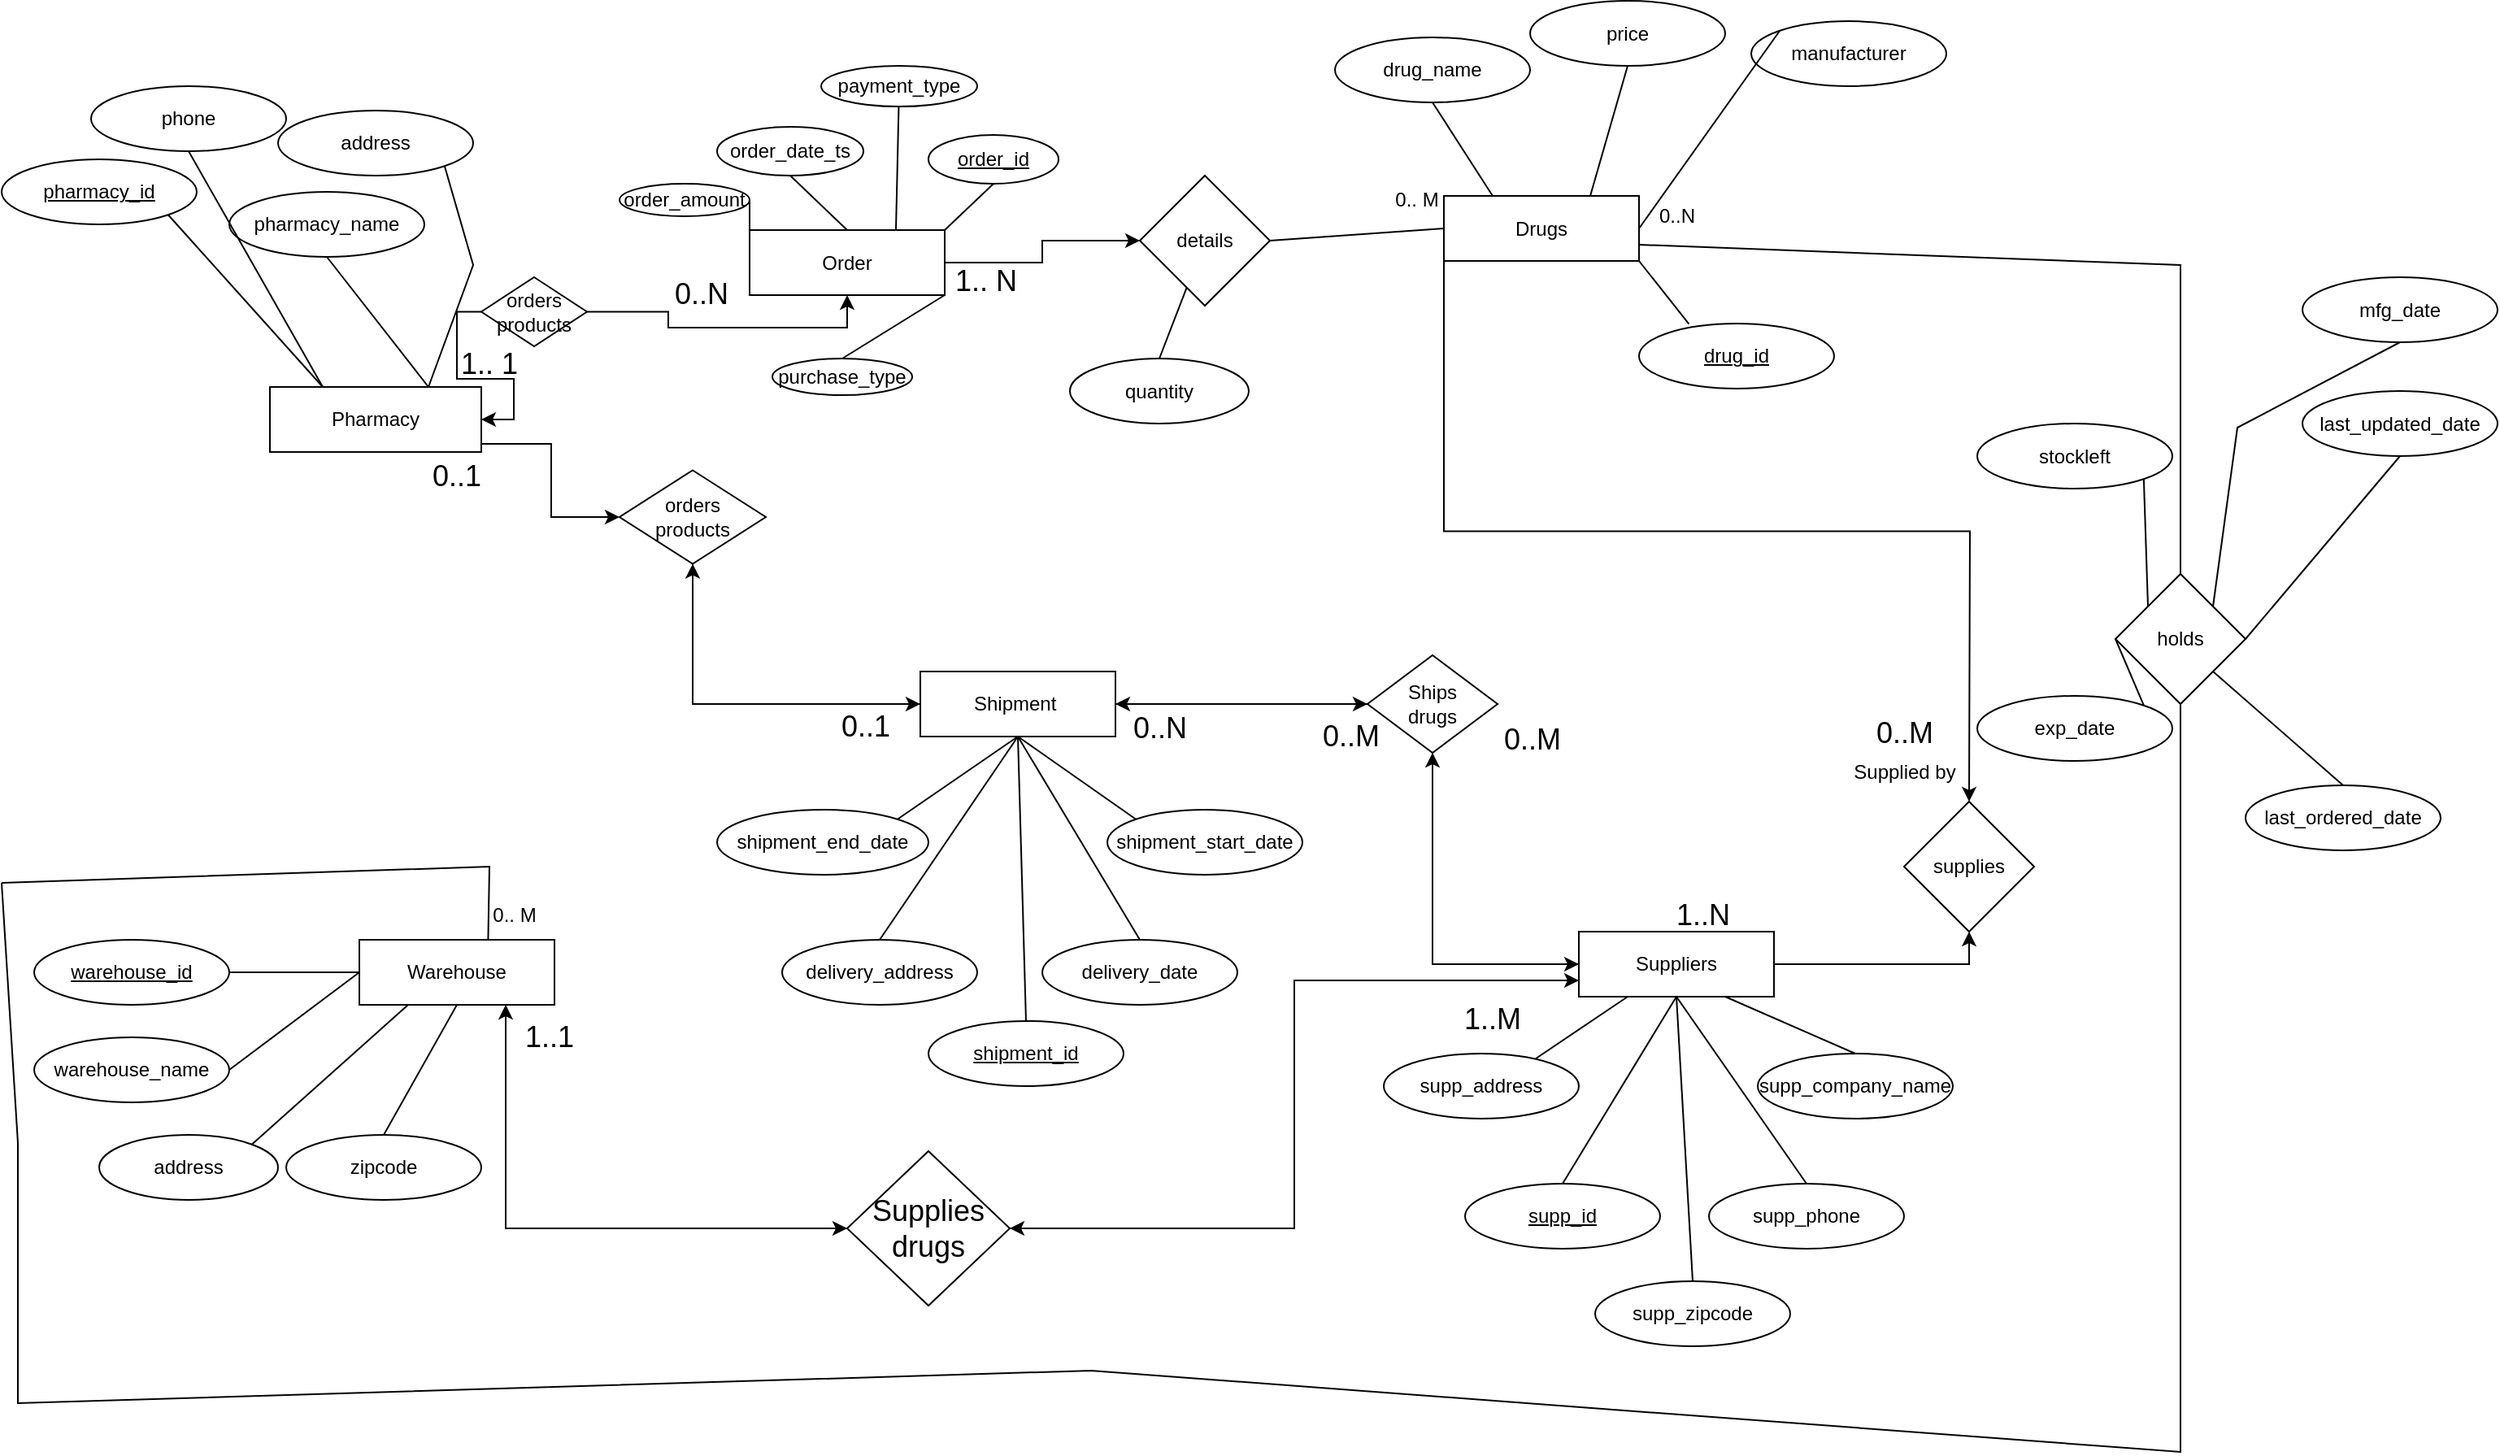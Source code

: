 <mxfile version="20.6.1" type="device"><diagram id="DF5u_HxIoGV-wOPfn2JX" name="Page-1"><mxGraphModel dx="1888" dy="1741" grid="1" gridSize="10" guides="1" tooltips="1" connect="1" arrows="1" fold="1" page="1" pageScale="1" pageWidth="850" pageHeight="1100" math="0" shadow="0"><root><mxCell id="0"/><mxCell id="1" parent="0"/><mxCell id="S_u70rfrQS9f8jJL3Lra-29" style="edgeStyle=orthogonalEdgeStyle;rounded=0;orthogonalLoop=1;jettySize=auto;html=1;exitX=1;exitY=0.5;exitDx=0;exitDy=0;entryX=0;entryY=0.5;entryDx=0;entryDy=0;fontSize=12;" parent="1" source="beyOz7b46bTBUbnbPjBO-2" target="PkIiQp4vzIbGLysGKwfj-5" edge="1"><mxGeometry relative="1" as="geometry"><mxPoint x="-160" y="-942.5" as="targetPoint"/></mxGeometry></mxCell><mxCell id="beyOz7b46bTBUbnbPjBO-2" value="Order" style="rounded=0;whiteSpace=wrap;html=1;" parent="1" vertex="1"><mxGeometry x="-360" y="-951.5" width="120" height="40" as="geometry"/></mxCell><mxCell id="beyOz7b46bTBUbnbPjBO-4" value="&lt;u&gt;order_id&lt;/u&gt;" style="ellipse;whiteSpace=wrap;html=1;" parent="1" vertex="1"><mxGeometry x="-250" y="-1010" width="80" height="30" as="geometry"/></mxCell><mxCell id="beyOz7b46bTBUbnbPjBO-6" value="order_amount" style="ellipse;whiteSpace=wrap;html=1;" parent="1" vertex="1"><mxGeometry x="-440" y="-980" width="80" height="20" as="geometry"/></mxCell><mxCell id="beyOz7b46bTBUbnbPjBO-9" value="payment_type" style="ellipse;whiteSpace=wrap;html=1;" parent="1" vertex="1"><mxGeometry x="-316" y="-1052.5" width="96" height="25" as="geometry"/></mxCell><mxCell id="beyOz7b46bTBUbnbPjBO-13" value="purchase_type" style="ellipse;whiteSpace=wrap;html=1;" parent="1" vertex="1"><mxGeometry x="-346" y="-872.5" width="86" height="22.5" as="geometry"/></mxCell><mxCell id="beyOz7b46bTBUbnbPjBO-15" value="order_date_ts" style="ellipse;whiteSpace=wrap;html=1;" parent="1" vertex="1"><mxGeometry x="-380" y="-1015" width="90" height="30" as="geometry"/></mxCell><mxCell id="beyOz7b46bTBUbnbPjBO-19" value="" style="endArrow=none;html=1;rounded=0;entryX=0.75;entryY=0;entryDx=0;entryDy=0;" parent="1" source="beyOz7b46bTBUbnbPjBO-9" target="beyOz7b46bTBUbnbPjBO-2" edge="1"><mxGeometry width="50" height="50" relative="1" as="geometry"><mxPoint x="-370" y="-785" as="sourcePoint"/><mxPoint x="-320" y="-835" as="targetPoint"/></mxGeometry></mxCell><mxCell id="beyOz7b46bTBUbnbPjBO-22" value="" style="endArrow=none;html=1;rounded=0;exitX=0.5;exitY=1;exitDx=0;exitDy=0;entryX=0.5;entryY=0;entryDx=0;entryDy=0;" parent="1" source="beyOz7b46bTBUbnbPjBO-15" target="beyOz7b46bTBUbnbPjBO-2" edge="1"><mxGeometry width="50" height="50" relative="1" as="geometry"><mxPoint x="-370" y="-785" as="sourcePoint"/><mxPoint x="-320" y="-835" as="targetPoint"/></mxGeometry></mxCell><mxCell id="beyOz7b46bTBUbnbPjBO-23" value="" style="endArrow=none;html=1;rounded=0;exitX=0.5;exitY=0;exitDx=0;exitDy=0;entryX=1;entryY=1;entryDx=0;entryDy=0;" parent="1" source="beyOz7b46bTBUbnbPjBO-13" target="beyOz7b46bTBUbnbPjBO-2" edge="1"><mxGeometry width="50" height="50" relative="1" as="geometry"><mxPoint x="-370" y="-785" as="sourcePoint"/><mxPoint x="-320" y="-835" as="targetPoint"/></mxGeometry></mxCell><mxCell id="beyOz7b46bTBUbnbPjBO-30" value="supp_zipcode" style="ellipse;whiteSpace=wrap;html=1;" parent="1" vertex="1"><mxGeometry x="160" y="-305" width="120" height="40" as="geometry"/></mxCell><mxCell id="beyOz7b46bTBUbnbPjBO-31" value="quantity" style="ellipse;whiteSpace=wrap;html=1;" parent="1" vertex="1"><mxGeometry x="-163" y="-872.5" width="110" height="40" as="geometry"/></mxCell><mxCell id="beyOz7b46bTBUbnbPjBO-39" value="" style="endArrow=none;html=1;rounded=0;entryX=1;entryY=0;entryDx=0;entryDy=0;exitX=0.5;exitY=1;exitDx=0;exitDy=0;" parent="1" source="beyOz7b46bTBUbnbPjBO-4" target="beyOz7b46bTBUbnbPjBO-2" edge="1"><mxGeometry width="50" height="50" relative="1" as="geometry"><mxPoint x="-315" y="-895" as="sourcePoint"/><mxPoint x="-765" y="-765" as="targetPoint"/></mxGeometry></mxCell><mxCell id="beyOz7b46bTBUbnbPjBO-40" value="" style="endArrow=none;html=1;rounded=0;exitX=0.5;exitY=0;exitDx=0;exitDy=0;" parent="1" source="beyOz7b46bTBUbnbPjBO-31" target="PkIiQp4vzIbGLysGKwfj-5" edge="1"><mxGeometry width="50" height="50" relative="1" as="geometry"><mxPoint x="-775" y="-685" as="sourcePoint"/><mxPoint x="-385" y="-935" as="targetPoint"/></mxGeometry></mxCell><mxCell id="S_u70rfrQS9f8jJL3Lra-92" style="edgeStyle=orthogonalEdgeStyle;rounded=0;orthogonalLoop=1;jettySize=auto;html=1;exitX=0;exitY=1;exitDx=0;exitDy=0;fontSize=18;" parent="1" source="beyOz7b46bTBUbnbPjBO-49" edge="1"><mxGeometry relative="1" as="geometry"><mxPoint x="390" y="-600" as="targetPoint"/></mxGeometry></mxCell><mxCell id="beyOz7b46bTBUbnbPjBO-49" value="Drugs" style="rounded=0;whiteSpace=wrap;html=1;" parent="1" vertex="1"><mxGeometry x="67" y="-972.5" width="120" height="40" as="geometry"/></mxCell><mxCell id="beyOz7b46bTBUbnbPjBO-51" value="price" style="ellipse;whiteSpace=wrap;html=1;" parent="1" vertex="1"><mxGeometry x="120" y="-1092.5" width="120" height="40" as="geometry"/></mxCell><mxCell id="beyOz7b46bTBUbnbPjBO-52" value="&lt;u&gt;drug_id&lt;/u&gt;" style="ellipse;whiteSpace=wrap;html=1;" parent="1" vertex="1"><mxGeometry x="187" y="-894" width="120" height="40" as="geometry"/></mxCell><mxCell id="beyOz7b46bTBUbnbPjBO-53" value="manufacturer" style="ellipse;whiteSpace=wrap;html=1;" parent="1" vertex="1"><mxGeometry x="256" y="-1080" width="120" height="40" as="geometry"/></mxCell><mxCell id="beyOz7b46bTBUbnbPjBO-56" value="supp_phone" style="ellipse;whiteSpace=wrap;html=1;" parent="1" vertex="1"><mxGeometry x="230" y="-365" width="120" height="40" as="geometry"/></mxCell><mxCell id="beyOz7b46bTBUbnbPjBO-57" value="&lt;u&gt;supp_id&lt;/u&gt;" style="ellipse;whiteSpace=wrap;html=1;" parent="1" vertex="1"><mxGeometry x="80" y="-365" width="120" height="40" as="geometry"/></mxCell><mxCell id="beyOz7b46bTBUbnbPjBO-58" value="drug_name" style="ellipse;whiteSpace=wrap;html=1;" parent="1" vertex="1"><mxGeometry y="-1070" width="120" height="40" as="geometry"/></mxCell><mxCell id="beyOz7b46bTBUbnbPjBO-59" value="" style="endArrow=none;html=1;rounded=0;exitX=0.5;exitY=1;exitDx=0;exitDy=0;entryX=0.25;entryY=0;entryDx=0;entryDy=0;" parent="1" source="beyOz7b46bTBUbnbPjBO-58" target="beyOz7b46bTBUbnbPjBO-49" edge="1"><mxGeometry width="50" height="50" relative="1" as="geometry"><mxPoint x="180" y="-585" as="sourcePoint"/><mxPoint x="230" y="-635" as="targetPoint"/></mxGeometry></mxCell><mxCell id="beyOz7b46bTBUbnbPjBO-60" value="" style="endArrow=none;html=1;rounded=0;exitX=0.256;exitY=0.008;exitDx=0;exitDy=0;entryX=1;entryY=1;entryDx=0;entryDy=0;exitPerimeter=0;" parent="1" source="beyOz7b46bTBUbnbPjBO-52" target="beyOz7b46bTBUbnbPjBO-49" edge="1"><mxGeometry width="50" height="50" relative="1" as="geometry"><mxPoint x="180" y="-585" as="sourcePoint"/><mxPoint x="230" y="-635" as="targetPoint"/></mxGeometry></mxCell><mxCell id="beyOz7b46bTBUbnbPjBO-61" value="" style="endArrow=none;html=1;rounded=0;exitX=0;exitY=0;exitDx=0;exitDy=0;entryX=1;entryY=0.5;entryDx=0;entryDy=0;" parent="1" source="beyOz7b46bTBUbnbPjBO-53" target="beyOz7b46bTBUbnbPjBO-49" edge="1"><mxGeometry width="50" height="50" relative="1" as="geometry"><mxPoint x="180" y="-585" as="sourcePoint"/><mxPoint x="230" y="-635" as="targetPoint"/></mxGeometry></mxCell><mxCell id="beyOz7b46bTBUbnbPjBO-62" value="" style="endArrow=none;html=1;rounded=0;exitX=0.5;exitY=1;exitDx=0;exitDy=0;entryX=0.75;entryY=0;entryDx=0;entryDy=0;" parent="1" source="beyOz7b46bTBUbnbPjBO-51" target="beyOz7b46bTBUbnbPjBO-49" edge="1"><mxGeometry width="50" height="50" relative="1" as="geometry"><mxPoint x="190" y="-585" as="sourcePoint"/><mxPoint x="240" y="-635" as="targetPoint"/></mxGeometry></mxCell><mxCell id="S_u70rfrQS9f8jJL3Lra-50" style="edgeStyle=orthogonalEdgeStyle;rounded=0;orthogonalLoop=1;jettySize=auto;html=1;exitX=0;exitY=0.5;exitDx=0;exitDy=0;entryX=0.5;entryY=1;entryDx=0;entryDy=0;fontSize=12;" parent="1" source="beyOz7b46bTBUbnbPjBO-63" target="S_u70rfrQS9f8jJL3Lra-44" edge="1"><mxGeometry relative="1" as="geometry"/></mxCell><mxCell id="S_u70rfrQS9f8jJL3Lra-88" style="edgeStyle=orthogonalEdgeStyle;rounded=0;orthogonalLoop=1;jettySize=auto;html=1;exitX=1;exitY=0.5;exitDx=0;exitDy=0;fontSize=18;entryX=0.5;entryY=1;entryDx=0;entryDy=0;" parent="1" source="beyOz7b46bTBUbnbPjBO-63" target="PkIiQp4vzIbGLysGKwfj-1" edge="1"><mxGeometry relative="1" as="geometry"><mxPoint x="390" y="-510" as="targetPoint"/></mxGeometry></mxCell><mxCell id="S_u70rfrQS9f8jJL3Lra-106" style="edgeStyle=orthogonalEdgeStyle;rounded=0;orthogonalLoop=1;jettySize=auto;html=1;exitX=0;exitY=0.75;exitDx=0;exitDy=0;entryX=1;entryY=0.5;entryDx=0;entryDy=0;fontSize=18;" parent="1" source="beyOz7b46bTBUbnbPjBO-63" target="S_u70rfrQS9f8jJL3Lra-57" edge="1"><mxGeometry relative="1" as="geometry"/></mxCell><mxCell id="beyOz7b46bTBUbnbPjBO-63" value="Suppliers" style="rounded=0;whiteSpace=wrap;html=1;" parent="1" vertex="1"><mxGeometry x="150" y="-520" width="120" height="40" as="geometry"/></mxCell><mxCell id="beyOz7b46bTBUbnbPjBO-64" value="supp_company_name" style="ellipse;whiteSpace=wrap;html=1;" parent="1" vertex="1"><mxGeometry x="260" y="-445" width="120" height="40" as="geometry"/></mxCell><mxCell id="beyOz7b46bTBUbnbPjBO-65" value="supp_address" style="ellipse;whiteSpace=wrap;html=1;" parent="1" vertex="1"><mxGeometry x="30" y="-445" width="120" height="40" as="geometry"/></mxCell><mxCell id="beyOz7b46bTBUbnbPjBO-68" value="" style="endArrow=none;html=1;rounded=0;exitX=0.5;exitY=0;exitDx=0;exitDy=0;entryX=0.75;entryY=1;entryDx=0;entryDy=0;" parent="1" source="beyOz7b46bTBUbnbPjBO-64" target="beyOz7b46bTBUbnbPjBO-63" edge="1"><mxGeometry width="50" height="50" relative="1" as="geometry"><mxPoint x="-110" y="-505" as="sourcePoint"/><mxPoint x="-60" y="-555" as="targetPoint"/></mxGeometry></mxCell><mxCell id="beyOz7b46bTBUbnbPjBO-69" value="" style="endArrow=none;html=1;rounded=0;exitX=0.5;exitY=0;exitDx=0;exitDy=0;entryX=0.5;entryY=1;entryDx=0;entryDy=0;" parent="1" source="beyOz7b46bTBUbnbPjBO-56" target="beyOz7b46bTBUbnbPjBO-63" edge="1"><mxGeometry width="50" height="50" relative="1" as="geometry"><mxPoint x="-150" y="-505" as="sourcePoint"/><mxPoint x="-100" y="-555" as="targetPoint"/></mxGeometry></mxCell><mxCell id="beyOz7b46bTBUbnbPjBO-70" value="" style="endArrow=none;html=1;rounded=0;exitX=0.5;exitY=0;exitDx=0;exitDy=0;entryX=0.5;entryY=1;entryDx=0;entryDy=0;" parent="1" source="beyOz7b46bTBUbnbPjBO-57" target="beyOz7b46bTBUbnbPjBO-63" edge="1"><mxGeometry width="50" height="50" relative="1" as="geometry"><mxPoint x="-150" y="-505" as="sourcePoint"/><mxPoint x="-100" y="-555" as="targetPoint"/></mxGeometry></mxCell><mxCell id="beyOz7b46bTBUbnbPjBO-71" value="" style="endArrow=none;html=1;rounded=0;entryX=0.25;entryY=1;entryDx=0;entryDy=0;exitX=0.78;exitY=0.075;exitDx=0;exitDy=0;exitPerimeter=0;" parent="1" source="beyOz7b46bTBUbnbPjBO-65" target="beyOz7b46bTBUbnbPjBO-63" edge="1"><mxGeometry width="50" height="50" relative="1" as="geometry"><mxPoint x="-190" y="-505" as="sourcePoint"/><mxPoint x="-140" y="-555" as="targetPoint"/></mxGeometry></mxCell><mxCell id="S_u70rfrQS9f8jJL3Lra-58" style="edgeStyle=orthogonalEdgeStyle;rounded=0;orthogonalLoop=1;jettySize=auto;html=1;exitX=0.75;exitY=1;exitDx=0;exitDy=0;fontSize=18;entryX=0;entryY=0.5;entryDx=0;entryDy=0;" parent="1" source="beyOz7b46bTBUbnbPjBO-72" target="S_u70rfrQS9f8jJL3Lra-57" edge="1"><mxGeometry relative="1" as="geometry"/></mxCell><mxCell id="beyOz7b46bTBUbnbPjBO-72" value="Warehouse" style="rounded=0;whiteSpace=wrap;html=1;" parent="1" vertex="1"><mxGeometry x="-600" y="-515" width="120" height="40" as="geometry"/></mxCell><mxCell id="beyOz7b46bTBUbnbPjBO-73" value="" style="endArrow=none;html=1;rounded=0;entryX=0.5;entryY=1;entryDx=0;entryDy=0;exitX=0.5;exitY=0;exitDx=0;exitDy=0;" parent="1" source="beyOz7b46bTBUbnbPjBO-30" target="beyOz7b46bTBUbnbPjBO-63" edge="1"><mxGeometry width="50" height="50" relative="1" as="geometry"><mxPoint x="-150" y="-505" as="sourcePoint"/><mxPoint x="-100" y="-555" as="targetPoint"/></mxGeometry></mxCell><mxCell id="beyOz7b46bTBUbnbPjBO-75" value="zipcode" style="ellipse;whiteSpace=wrap;html=1;" parent="1" vertex="1"><mxGeometry x="-645" y="-395" width="120" height="40" as="geometry"/></mxCell><mxCell id="beyOz7b46bTBUbnbPjBO-76" value="&lt;u&gt;warehouse_id&lt;/u&gt;" style="ellipse;whiteSpace=wrap;html=1;" parent="1" vertex="1"><mxGeometry x="-800" y="-515" width="120" height="40" as="geometry"/></mxCell><mxCell id="beyOz7b46bTBUbnbPjBO-77" value="warehouse_name" style="ellipse;whiteSpace=wrap;html=1;" parent="1" vertex="1"><mxGeometry x="-800" y="-455" width="120" height="40" as="geometry"/></mxCell><mxCell id="beyOz7b46bTBUbnbPjBO-78" value="address" style="ellipse;whiteSpace=wrap;html=1;" parent="1" vertex="1"><mxGeometry x="-760" y="-395" width="110" height="40" as="geometry"/></mxCell><mxCell id="beyOz7b46bTBUbnbPjBO-79" value="" style="endArrow=none;html=1;rounded=0;exitX=1;exitY=0.5;exitDx=0;exitDy=0;entryX=0;entryY=0.5;entryDx=0;entryDy=0;" parent="1" source="beyOz7b46bTBUbnbPjBO-77" target="beyOz7b46bTBUbnbPjBO-72" edge="1"><mxGeometry width="50" height="50" relative="1" as="geometry"><mxPoint x="225" y="-265" as="sourcePoint"/><mxPoint x="275" y="-315" as="targetPoint"/></mxGeometry></mxCell><mxCell id="beyOz7b46bTBUbnbPjBO-80" value="" style="endArrow=none;html=1;rounded=0;exitX=1;exitY=0;exitDx=0;exitDy=0;entryX=0.25;entryY=1;entryDx=0;entryDy=0;" parent="1" source="beyOz7b46bTBUbnbPjBO-78" target="beyOz7b46bTBUbnbPjBO-72" edge="1"><mxGeometry width="50" height="50" relative="1" as="geometry"><mxPoint x="160" y="-265" as="sourcePoint"/><mxPoint x="210" y="-315" as="targetPoint"/></mxGeometry></mxCell><mxCell id="beyOz7b46bTBUbnbPjBO-81" value="" style="endArrow=none;html=1;rounded=0;exitX=0.5;exitY=0;exitDx=0;exitDy=0;entryX=0.5;entryY=1;entryDx=0;entryDy=0;" parent="1" source="beyOz7b46bTBUbnbPjBO-75" target="beyOz7b46bTBUbnbPjBO-72" edge="1"><mxGeometry width="50" height="50" relative="1" as="geometry"><mxPoint x="180" y="-265" as="sourcePoint"/><mxPoint x="230" y="-315" as="targetPoint"/></mxGeometry></mxCell><mxCell id="beyOz7b46bTBUbnbPjBO-82" value="" style="endArrow=none;html=1;rounded=0;exitX=1;exitY=0.5;exitDx=0;exitDy=0;entryX=0;entryY=0.5;entryDx=0;entryDy=0;" parent="1" source="beyOz7b46bTBUbnbPjBO-76" target="beyOz7b46bTBUbnbPjBO-72" edge="1"><mxGeometry width="50" height="50" relative="1" as="geometry"><mxPoint x="-650" y="-785" as="sourcePoint"/><mxPoint x="-650" y="-495" as="targetPoint"/></mxGeometry></mxCell><mxCell id="S_u70rfrQS9f8jJL3Lra-27" style="edgeStyle=orthogonalEdgeStyle;rounded=0;orthogonalLoop=1;jettySize=auto;html=1;exitX=1;exitY=0.5;exitDx=0;exitDy=0;entryX=0;entryY=0.5;entryDx=0;entryDy=0;fontSize=12;" parent="1" source="JkAn0WzUrPKM3iY1LTun-1" target="S_u70rfrQS9f8jJL3Lra-6" edge="1"><mxGeometry relative="1" as="geometry"><Array as="points"><mxPoint x="-525" y="-820"/><mxPoint x="-482" y="-820"/><mxPoint x="-482" y="-775"/></Array></mxGeometry></mxCell><mxCell id="JkAn0WzUrPKM3iY1LTun-1" value="Pharmacy" style="rounded=0;whiteSpace=wrap;html=1;" parent="1" vertex="1"><mxGeometry x="-655" y="-855" width="130" height="40" as="geometry"/></mxCell><mxCell id="JkAn0WzUrPKM3iY1LTun-2" value="pharmacy_name" style="ellipse;whiteSpace=wrap;html=1;" parent="1" vertex="1"><mxGeometry x="-680" y="-975" width="120" height="40" as="geometry"/></mxCell><mxCell id="JkAn0WzUrPKM3iY1LTun-3" value="&lt;u&gt;pharmacy_id&lt;/u&gt;" style="ellipse;whiteSpace=wrap;html=1;" parent="1" vertex="1"><mxGeometry x="-820" y="-995" width="120" height="40" as="geometry"/></mxCell><mxCell id="JkAn0WzUrPKM3iY1LTun-4" value="address" style="ellipse;whiteSpace=wrap;html=1;" parent="1" vertex="1"><mxGeometry x="-650" y="-1025" width="120" height="40" as="geometry"/></mxCell><mxCell id="JkAn0WzUrPKM3iY1LTun-5" value="phone" style="ellipse;whiteSpace=wrap;html=1;" parent="1" vertex="1"><mxGeometry x="-765" y="-1040" width="120" height="40" as="geometry"/></mxCell><mxCell id="JkAn0WzUrPKM3iY1LTun-6" value="" style="endArrow=none;html=1;rounded=0;exitX=1;exitY=1;exitDx=0;exitDy=0;entryX=0.75;entryY=0;entryDx=0;entryDy=0;" parent="1" source="JkAn0WzUrPKM3iY1LTun-4" target="JkAn0WzUrPKM3iY1LTun-1" edge="1"><mxGeometry width="50" height="50" relative="1" as="geometry"><mxPoint x="-130" y="-105" as="sourcePoint"/><mxPoint x="-535" y="-835" as="targetPoint"/><Array as="points"><mxPoint x="-530" y="-930"/></Array></mxGeometry></mxCell><mxCell id="JkAn0WzUrPKM3iY1LTun-7" value="" style="endArrow=none;html=1;rounded=0;exitX=0.5;exitY=1;exitDx=0;exitDy=0;entryX=0.75;entryY=0;entryDx=0;entryDy=0;" parent="1" source="JkAn0WzUrPKM3iY1LTun-2" target="JkAn0WzUrPKM3iY1LTun-1" edge="1"><mxGeometry width="50" height="50" relative="1" as="geometry"><mxPoint x="-130" y="-105" as="sourcePoint"/><mxPoint x="-530" y="-835" as="targetPoint"/></mxGeometry></mxCell><mxCell id="JkAn0WzUrPKM3iY1LTun-8" value="" style="endArrow=none;html=1;rounded=0;exitX=1;exitY=1;exitDx=0;exitDy=0;entryX=0.25;entryY=0;entryDx=0;entryDy=0;" parent="1" source="JkAn0WzUrPKM3iY1LTun-3" target="JkAn0WzUrPKM3iY1LTun-1" edge="1"><mxGeometry width="50" height="50" relative="1" as="geometry"><mxPoint x="-120" y="-105" as="sourcePoint"/><mxPoint x="-540" y="-835" as="targetPoint"/></mxGeometry></mxCell><mxCell id="JkAn0WzUrPKM3iY1LTun-9" value="" style="endArrow=none;html=1;rounded=0;exitX=0.5;exitY=1;exitDx=0;exitDy=0;entryX=0.25;entryY=0;entryDx=0;entryDy=0;" parent="1" source="JkAn0WzUrPKM3iY1LTun-5" target="JkAn0WzUrPKM3iY1LTun-1" edge="1"><mxGeometry width="50" height="50" relative="1" as="geometry"><mxPoint x="-140" y="-105" as="sourcePoint"/><mxPoint x="-535" y="-835" as="targetPoint"/></mxGeometry></mxCell><mxCell id="S_u70rfrQS9f8jJL3Lra-42" style="edgeStyle=orthogonalEdgeStyle;rounded=0;orthogonalLoop=1;jettySize=auto;html=1;entryX=0.5;entryY=1;entryDx=0;entryDy=0;fontSize=12;" parent="1" source="JkAn0WzUrPKM3iY1LTun-27" target="S_u70rfrQS9f8jJL3Lra-6" edge="1"><mxGeometry relative="1" as="geometry"/></mxCell><mxCell id="S_u70rfrQS9f8jJL3Lra-112" style="edgeStyle=orthogonalEdgeStyle;rounded=0;orthogonalLoop=1;jettySize=auto;html=1;exitX=1;exitY=0.5;exitDx=0;exitDy=0;entryX=0;entryY=0.5;entryDx=0;entryDy=0;fontSize=18;" parent="1" source="JkAn0WzUrPKM3iY1LTun-27" target="S_u70rfrQS9f8jJL3Lra-44" edge="1"><mxGeometry relative="1" as="geometry"/></mxCell><mxCell id="JkAn0WzUrPKM3iY1LTun-27" value="Shipment&amp;nbsp;" style="rounded=0;whiteSpace=wrap;html=1;" parent="1" vertex="1"><mxGeometry x="-255" y="-680" width="120" height="40" as="geometry"/></mxCell><mxCell id="JkAn0WzUrPKM3iY1LTun-28" value="delivery_address" style="ellipse;whiteSpace=wrap;html=1;" parent="1" vertex="1"><mxGeometry x="-340" y="-515" width="120" height="40" as="geometry"/></mxCell><mxCell id="JkAn0WzUrPKM3iY1LTun-29" value="delivery_date" style="ellipse;whiteSpace=wrap;html=1;" parent="1" vertex="1"><mxGeometry x="-180" y="-515" width="120" height="40" as="geometry"/></mxCell><mxCell id="JkAn0WzUrPKM3iY1LTun-30" value="&lt;u&gt;shipment_id&lt;/u&gt;" style="ellipse;whiteSpace=wrap;html=1;" parent="1" vertex="1"><mxGeometry x="-250" y="-465" width="120" height="40" as="geometry"/></mxCell><mxCell id="JkAn0WzUrPKM3iY1LTun-31" value="shipment_end_date" style="ellipse;whiteSpace=wrap;html=1;" parent="1" vertex="1"><mxGeometry x="-380" y="-595" width="130" height="40" as="geometry"/></mxCell><mxCell id="JkAn0WzUrPKM3iY1LTun-32" value="shipment_start_date" style="ellipse;whiteSpace=wrap;html=1;" parent="1" vertex="1"><mxGeometry x="-140" y="-595" width="120" height="40" as="geometry"/></mxCell><mxCell id="JkAn0WzUrPKM3iY1LTun-33" value="" style="endArrow=none;html=1;rounded=0;entryX=0.5;entryY=1;entryDx=0;entryDy=0;exitX=0.5;exitY=0;exitDx=0;exitDy=0;" parent="1" source="JkAn0WzUrPKM3iY1LTun-29" target="JkAn0WzUrPKM3iY1LTun-27" edge="1"><mxGeometry width="50" height="50" relative="1" as="geometry"><mxPoint x="-240" y="-145" as="sourcePoint"/><mxPoint x="-190" y="-195" as="targetPoint"/></mxGeometry></mxCell><mxCell id="JkAn0WzUrPKM3iY1LTun-34" value="" style="endArrow=none;html=1;rounded=0;entryX=0.5;entryY=1;entryDx=0;entryDy=0;exitX=0.5;exitY=0;exitDx=0;exitDy=0;" parent="1" source="JkAn0WzUrPKM3iY1LTun-30" target="JkAn0WzUrPKM3iY1LTun-27" edge="1"><mxGeometry width="50" height="50" relative="1" as="geometry"><mxPoint x="-255" y="-150" as="sourcePoint"/><mxPoint x="-205" y="-200" as="targetPoint"/></mxGeometry></mxCell><mxCell id="JkAn0WzUrPKM3iY1LTun-35" value="" style="endArrow=none;html=1;rounded=0;exitX=0;exitY=0;exitDx=0;exitDy=0;entryX=0.5;entryY=1;entryDx=0;entryDy=0;" parent="1" source="JkAn0WzUrPKM3iY1LTun-32" target="JkAn0WzUrPKM3iY1LTun-27" edge="1"><mxGeometry width="50" height="50" relative="1" as="geometry"><mxPoint x="-190" y="-175" as="sourcePoint"/><mxPoint x="-230" y="-235" as="targetPoint"/></mxGeometry></mxCell><mxCell id="JkAn0WzUrPKM3iY1LTun-36" value="" style="endArrow=none;html=1;rounded=0;entryX=0.5;entryY=1;entryDx=0;entryDy=0;exitX=0.5;exitY=0;exitDx=0;exitDy=0;" parent="1" source="JkAn0WzUrPKM3iY1LTun-28" target="JkAn0WzUrPKM3iY1LTun-27" edge="1"><mxGeometry width="50" height="50" relative="1" as="geometry"><mxPoint x="-310" y="-115" as="sourcePoint"/><mxPoint x="-260" y="-165" as="targetPoint"/></mxGeometry></mxCell><mxCell id="JkAn0WzUrPKM3iY1LTun-37" value="" style="endArrow=none;html=1;rounded=0;entryX=0.5;entryY=1;entryDx=0;entryDy=0;exitX=1;exitY=0;exitDx=0;exitDy=0;" parent="1" source="JkAn0WzUrPKM3iY1LTun-31" target="JkAn0WzUrPKM3iY1LTun-27" edge="1"><mxGeometry width="50" height="50" relative="1" as="geometry"><mxPoint x="-310" y="-175" as="sourcePoint"/><mxPoint x="-260" y="-225" as="targetPoint"/></mxGeometry></mxCell><mxCell id="S_u70rfrQS9f8jJL3Lra-84" style="edgeStyle=orthogonalEdgeStyle;rounded=0;orthogonalLoop=1;jettySize=auto;html=1;exitX=1;exitY=0.5;exitDx=0;exitDy=0;entryX=0.5;entryY=1;entryDx=0;entryDy=0;fontSize=18;" parent="1" source="cdWDr-NFeWGBRhYnLQdx-1" target="beyOz7b46bTBUbnbPjBO-2" edge="1"><mxGeometry relative="1" as="geometry"/></mxCell><mxCell id="S_u70rfrQS9f8jJL3Lra-108" style="edgeStyle=orthogonalEdgeStyle;rounded=0;orthogonalLoop=1;jettySize=auto;html=1;exitX=0;exitY=0.5;exitDx=0;exitDy=0;entryX=1;entryY=0.5;entryDx=0;entryDy=0;fontSize=18;" parent="1" source="cdWDr-NFeWGBRhYnLQdx-1" target="JkAn0WzUrPKM3iY1LTun-1" edge="1"><mxGeometry relative="1" as="geometry"><Array as="points"><mxPoint x="-540" y="-901"/><mxPoint x="-540" y="-860"/><mxPoint x="-505" y="-860"/><mxPoint x="-505" y="-835"/></Array></mxGeometry></mxCell><mxCell id="S_u70rfrQS9f8jJL3Lra-110" style="edgeStyle=orthogonalEdgeStyle;rounded=0;orthogonalLoop=1;jettySize=auto;html=1;exitX=0.5;exitY=1;exitDx=0;exitDy=0;fontSize=18;entryX=0;entryY=0.5;entryDx=0;entryDy=0;" parent="1" source="S_u70rfrQS9f8jJL3Lra-6" target="JkAn0WzUrPKM3iY1LTun-27" edge="1"><mxGeometry relative="1" as="geometry"><mxPoint x="-350" y="-650" as="targetPoint"/></mxGeometry></mxCell><mxCell id="S_u70rfrQS9f8jJL3Lra-6" value="orders &lt;br&gt;products" style="rhombus;whiteSpace=wrap;html=1;" parent="1" vertex="1"><mxGeometry x="-440" y="-803.75" width="90" height="57.5" as="geometry"/></mxCell><mxCell id="S_u70rfrQS9f8jJL3Lra-46" style="edgeStyle=orthogonalEdgeStyle;rounded=0;orthogonalLoop=1;jettySize=auto;html=1;exitX=0;exitY=0.5;exitDx=0;exitDy=0;entryX=1;entryY=0.5;entryDx=0;entryDy=0;fontSize=12;" parent="1" source="S_u70rfrQS9f8jJL3Lra-44" target="JkAn0WzUrPKM3iY1LTun-27" edge="1"><mxGeometry relative="1" as="geometry"/></mxCell><mxCell id="S_u70rfrQS9f8jJL3Lra-87" style="edgeStyle=orthogonalEdgeStyle;rounded=0;orthogonalLoop=1;jettySize=auto;html=1;exitX=0.5;exitY=1;exitDx=0;exitDy=0;entryX=0;entryY=0.5;entryDx=0;entryDy=0;fontSize=18;" parent="1" source="S_u70rfrQS9f8jJL3Lra-44" target="beyOz7b46bTBUbnbPjBO-63" edge="1"><mxGeometry relative="1" as="geometry"/></mxCell><mxCell id="S_u70rfrQS9f8jJL3Lra-44" value="Ships&lt;br&gt;drugs" style="rhombus;whiteSpace=wrap;html=1;fontSize=12;" parent="1" vertex="1"><mxGeometry x="20" y="-690" width="80" height="60" as="geometry"/></mxCell><mxCell id="S_u70rfrQS9f8jJL3Lra-59" style="edgeStyle=orthogonalEdgeStyle;rounded=0;orthogonalLoop=1;jettySize=auto;html=1;exitX=1;exitY=0.5;exitDx=0;exitDy=0;entryX=0;entryY=0.75;entryDx=0;entryDy=0;fontSize=18;" parent="1" source="S_u70rfrQS9f8jJL3Lra-57" target="beyOz7b46bTBUbnbPjBO-63" edge="1"><mxGeometry relative="1" as="geometry"/></mxCell><mxCell id="S_u70rfrQS9f8jJL3Lra-107" style="edgeStyle=orthogonalEdgeStyle;rounded=0;orthogonalLoop=1;jettySize=auto;html=1;exitX=0;exitY=0.5;exitDx=0;exitDy=0;fontSize=18;entryX=0.75;entryY=1;entryDx=0;entryDy=0;" parent="1" source="S_u70rfrQS9f8jJL3Lra-57" target="beyOz7b46bTBUbnbPjBO-72" edge="1"><mxGeometry relative="1" as="geometry"><mxPoint x="-480" y="-420" as="targetPoint"/></mxGeometry></mxCell><mxCell id="S_u70rfrQS9f8jJL3Lra-57" value="Supplies&lt;br&gt;drugs" style="rhombus;whiteSpace=wrap;html=1;fontSize=18;" parent="1" vertex="1"><mxGeometry x="-300" y="-385" width="100" height="95" as="geometry"/></mxCell><mxCell id="S_u70rfrQS9f8jJL3Lra-65" value="1..1" style="text;html=1;strokeColor=none;fillColor=none;align=center;verticalAlign=middle;whiteSpace=wrap;rounded=0;fontSize=18;" parent="1" vertex="1"><mxGeometry x="-513" y="-470" width="60" height="30" as="geometry"/></mxCell><mxCell id="S_u70rfrQS9f8jJL3Lra-67" value="1..M" style="text;html=1;strokeColor=none;fillColor=none;align=center;verticalAlign=middle;whiteSpace=wrap;rounded=0;fontSize=18;" parent="1" vertex="1"><mxGeometry x="67" y="-481" width="60" height="30" as="geometry"/></mxCell><mxCell id="S_u70rfrQS9f8jJL3Lra-73" value="0..1" style="text;html=1;strokeColor=none;fillColor=none;align=center;verticalAlign=middle;whiteSpace=wrap;rounded=0;fontSize=18;" parent="1" vertex="1"><mxGeometry x="-570" y="-815" width="60" height="30" as="geometry"/></mxCell><mxCell id="S_u70rfrQS9f8jJL3Lra-74" value="1..N" style="text;html=1;align=center;verticalAlign=middle;resizable=0;points=[];autosize=1;strokeColor=none;fillColor=none;fontSize=18;" parent="1" vertex="1"><mxGeometry x="196" y="-550" width="60" height="40" as="geometry"/></mxCell><mxCell id="S_u70rfrQS9f8jJL3Lra-76" value="1.. N" style="text;html=1;align=center;verticalAlign=middle;resizable=0;points=[];autosize=1;strokeColor=none;fillColor=none;fontSize=18;" parent="1" vertex="1"><mxGeometry x="-245" y="-940" width="60" height="40" as="geometry"/></mxCell><mxCell id="S_u70rfrQS9f8jJL3Lra-79" value="0..M" style="text;html=1;align=center;verticalAlign=middle;resizable=0;points=[];autosize=1;strokeColor=none;fillColor=none;fontSize=18;" parent="1" vertex="1"><mxGeometry x="91" y="-658" width="60" height="40" as="geometry"/></mxCell><mxCell id="S_u70rfrQS9f8jJL3Lra-80" value="0..N" style="text;html=1;align=center;verticalAlign=middle;resizable=0;points=[];autosize=1;strokeColor=none;fillColor=none;fontSize=18;" parent="1" vertex="1"><mxGeometry x="-138" y="-665" width="60" height="40" as="geometry"/></mxCell><mxCell id="S_u70rfrQS9f8jJL3Lra-81" value="0..1" style="text;html=1;align=center;verticalAlign=middle;resizable=0;points=[];autosize=1;strokeColor=none;fillColor=none;fontSize=18;" parent="1" vertex="1"><mxGeometry x="-314" y="-666" width="50" height="40" as="geometry"/></mxCell><mxCell id="S_u70rfrQS9f8jJL3Lra-85" value="0..N" style="text;html=1;align=center;verticalAlign=middle;resizable=0;points=[];autosize=1;strokeColor=none;fillColor=none;fontSize=18;" parent="1" vertex="1"><mxGeometry x="-420" y="-932.5" width="60" height="40" as="geometry"/></mxCell><mxCell id="S_u70rfrQS9f8jJL3Lra-86" value="0..M" style="text;html=1;align=center;verticalAlign=middle;resizable=0;points=[];autosize=1;strokeColor=none;fillColor=none;fontSize=18;" parent="1" vertex="1"><mxGeometry x="320" y="-662" width="60" height="40" as="geometry"/></mxCell><mxCell id="S_u70rfrQS9f8jJL3Lra-109" value="1.. 1" style="text;html=1;strokeColor=none;fillColor=none;align=center;verticalAlign=middle;whiteSpace=wrap;rounded=0;fontSize=18;" parent="1" vertex="1"><mxGeometry x="-550" y="-884" width="60" height="30" as="geometry"/></mxCell><mxCell id="S_u70rfrQS9f8jJL3Lra-113" value="0..M" style="text;html=1;strokeColor=none;fillColor=none;align=center;verticalAlign=middle;whiteSpace=wrap;rounded=0;fontSize=18;" parent="1" vertex="1"><mxGeometry x="-20" y="-655" width="60" height="30" as="geometry"/></mxCell><mxCell id="PkIiQp4vzIbGLysGKwfj-1" value="supplies&lt;br&gt;" style="rhombus;whiteSpace=wrap;html=1;" parent="1" vertex="1"><mxGeometry x="350" y="-600" width="80" height="80" as="geometry"/></mxCell><mxCell id="S_u70rfrQS9f8jJL3Lra-25" value="&lt;font style=&quot;font-size: 12px;&quot;&gt;Supplied by&lt;/font&gt;" style="text;html=1;align=center;verticalAlign=middle;resizable=0;points=[];autosize=1;strokeColor=none;fillColor=none;fontSize=18;" parent="1" vertex="1"><mxGeometry x="305" y="-640" width="90" height="40" as="geometry"/></mxCell><mxCell id="PkIiQp4vzIbGLysGKwfj-4" value="" style="endArrow=none;html=1;rounded=0;entryX=0;entryY=0.5;entryDx=0;entryDy=0;exitX=1;exitY=0.5;exitDx=0;exitDy=0;" parent="1" source="PkIiQp4vzIbGLysGKwfj-5" target="beyOz7b46bTBUbnbPjBO-49" edge="1"><mxGeometry width="50" height="50" relative="1" as="geometry"><mxPoint x="10" y="-845" as="sourcePoint"/><mxPoint x="150" y="-710" as="targetPoint"/></mxGeometry></mxCell><mxCell id="PkIiQp4vzIbGLysGKwfj-5" value="details" style="rhombus;whiteSpace=wrap;html=1;" parent="1" vertex="1"><mxGeometry x="-120" y="-985" width="80" height="80" as="geometry"/></mxCell><mxCell id="cdWDr-NFeWGBRhYnLQdx-1" value="orders &lt;br&gt;products" style="rhombus;whiteSpace=wrap;html=1;" parent="1" vertex="1"><mxGeometry x="-525" y="-922.5" width="65" height="42.5" as="geometry"/></mxCell><mxCell id="cdWDr-NFeWGBRhYnLQdx-2" value="" style="endArrow=none;html=1;rounded=0;exitX=1;exitY=0.5;exitDx=0;exitDy=0;entryX=0;entryY=0.5;entryDx=0;entryDy=0;" parent="1" source="beyOz7b46bTBUbnbPjBO-6" target="beyOz7b46bTBUbnbPjBO-2" edge="1"><mxGeometry width="50" height="50" relative="1" as="geometry"><mxPoint x="-420" y="-880" as="sourcePoint"/><mxPoint x="-370" y="-930" as="targetPoint"/></mxGeometry></mxCell><mxCell id="cdWDr-NFeWGBRhYnLQdx-4" value="0.. M" style="text;html=1;align=center;verticalAlign=middle;resizable=0;points=[];autosize=1;strokeColor=none;fillColor=none;" parent="1" vertex="1"><mxGeometry x="25" y="-985" width="50" height="30" as="geometry"/></mxCell><mxCell id="cdWDr-NFeWGBRhYnLQdx-37" value="" style="endArrow=none;html=1;rounded=0;entryX=0.66;entryY=0.013;entryDx=0;entryDy=0;entryPerimeter=0;" parent="1" target="beyOz7b46bTBUbnbPjBO-72" edge="1"><mxGeometry width="50" height="50" relative="1" as="geometry"><mxPoint x="-820" y="-550" as="sourcePoint"/><mxPoint x="-410" y="-560" as="targetPoint"/><Array as="points"><mxPoint x="-520" y="-560"/></Array></mxGeometry></mxCell><mxCell id="cdWDr-NFeWGBRhYnLQdx-38" value="" style="endArrow=none;html=1;rounded=0;exitX=0.5;exitY=1;exitDx=0;exitDy=0;startArrow=none;" parent="1" source="cdWDr-NFeWGBRhYnLQdx-39" edge="1"><mxGeometry width="50" height="50" relative="1" as="geometry"><mxPoint x="520" y="-1020" as="sourcePoint"/><mxPoint x="-820" y="-550" as="targetPoint"/><Array as="points"><mxPoint x="520" y="-200"/><mxPoint x="-150" y="-250"/><mxPoint x="-810" y="-230"/><mxPoint x="-810" y="-390"/></Array></mxGeometry></mxCell><mxCell id="cdWDr-NFeWGBRhYnLQdx-39" value="holds" style="rhombus;whiteSpace=wrap;html=1;" parent="1" vertex="1"><mxGeometry x="480" y="-740" width="80" height="80" as="geometry"/></mxCell><mxCell id="cdWDr-NFeWGBRhYnLQdx-40" value="" style="endArrow=none;html=1;rounded=0;exitX=1;exitY=0.75;exitDx=0;exitDy=0;" parent="1" source="beyOz7b46bTBUbnbPjBO-49" target="cdWDr-NFeWGBRhYnLQdx-39" edge="1"><mxGeometry width="50" height="50" relative="1" as="geometry"><mxPoint x="187" y="-942.5" as="sourcePoint"/><mxPoint x="-1060" y="-270" as="targetPoint"/><Array as="points"><mxPoint x="520" y="-930"/></Array></mxGeometry></mxCell><mxCell id="cdWDr-NFeWGBRhYnLQdx-41" value="0..N" style="text;html=1;align=center;verticalAlign=middle;resizable=0;points=[];autosize=1;strokeColor=none;fillColor=none;" parent="1" vertex="1"><mxGeometry x="185" y="-975" width="50" height="30" as="geometry"/></mxCell><mxCell id="cdWDr-NFeWGBRhYnLQdx-53" value="stockleft" style="ellipse;whiteSpace=wrap;html=1;" parent="1" vertex="1"><mxGeometry x="395" y="-832.5" width="120" height="40" as="geometry"/></mxCell><mxCell id="cdWDr-NFeWGBRhYnLQdx-54" value="mfg_date" style="ellipse;whiteSpace=wrap;html=1;" parent="1" vertex="1"><mxGeometry x="595" y="-922.5" width="120" height="40" as="geometry"/></mxCell><mxCell id="cdWDr-NFeWGBRhYnLQdx-55" value="exp_date" style="ellipse;whiteSpace=wrap;html=1;" parent="1" vertex="1"><mxGeometry x="395" y="-665" width="120" height="40" as="geometry"/></mxCell><mxCell id="cdWDr-NFeWGBRhYnLQdx-56" value="last_updated_date" style="ellipse;whiteSpace=wrap;html=1;" parent="1" vertex="1"><mxGeometry x="595" y="-852.5" width="120" height="40" as="geometry"/></mxCell><mxCell id="cdWDr-NFeWGBRhYnLQdx-57" value="last_ordered_date" style="ellipse;whiteSpace=wrap;html=1;" parent="1" vertex="1"><mxGeometry x="560" y="-610" width="120" height="40" as="geometry"/></mxCell><mxCell id="cdWDr-NFeWGBRhYnLQdx-58" value="" style="endArrow=none;html=1;rounded=0;exitX=1;exitY=1;exitDx=0;exitDy=0;entryX=0.5;entryY=0;entryDx=0;entryDy=0;" parent="1" source="cdWDr-NFeWGBRhYnLQdx-39" target="cdWDr-NFeWGBRhYnLQdx-57" edge="1"><mxGeometry width="50" height="50" relative="1" as="geometry"><mxPoint x="495" y="-740" as="sourcePoint"/><mxPoint x="125" y="-735" as="targetPoint"/></mxGeometry></mxCell><mxCell id="cdWDr-NFeWGBRhYnLQdx-59" value="" style="endArrow=none;html=1;rounded=0;entryX=1;entryY=1;entryDx=0;entryDy=0;exitX=0;exitY=0;exitDx=0;exitDy=0;" parent="1" source="cdWDr-NFeWGBRhYnLQdx-39" target="cdWDr-NFeWGBRhYnLQdx-53" edge="1"><mxGeometry width="50" height="50" relative="1" as="geometry"><mxPoint x="509.88" y="-740.36" as="sourcePoint"/><mxPoint x="105" y="-805" as="targetPoint"/><Array as="points"/></mxGeometry></mxCell><mxCell id="cdWDr-NFeWGBRhYnLQdx-60" value="" style="endArrow=none;html=1;rounded=0;entryX=0.5;entryY=1;entryDx=0;entryDy=0;exitX=1;exitY=0.5;exitDx=0;exitDy=0;" parent="1" source="cdWDr-NFeWGBRhYnLQdx-39" target="cdWDr-NFeWGBRhYnLQdx-56" edge="1"><mxGeometry width="50" height="50" relative="1" as="geometry"><mxPoint x="555" y="-740" as="sourcePoint"/><mxPoint x="315" y="-725" as="targetPoint"/></mxGeometry></mxCell><mxCell id="cdWDr-NFeWGBRhYnLQdx-62" value="" style="endArrow=none;html=1;rounded=0;exitX=1;exitY=0;exitDx=0;exitDy=0;entryX=0.5;entryY=1;entryDx=0;entryDy=0;" parent="1" source="cdWDr-NFeWGBRhYnLQdx-39" target="cdWDr-NFeWGBRhYnLQdx-54" edge="1"><mxGeometry width="50" height="50" relative="1" as="geometry"><mxPoint x="541.8" y="-739.955" as="sourcePoint"/><mxPoint x="335" y="-805" as="targetPoint"/><Array as="points"><mxPoint x="555" y="-830"/></Array></mxGeometry></mxCell><mxCell id="cdWDr-NFeWGBRhYnLQdx-63" value="" style="endArrow=none;html=1;rounded=0;exitX=0;exitY=0.5;exitDx=0;exitDy=0;entryX=1;entryY=0;entryDx=0;entryDy=0;" parent="1" source="cdWDr-NFeWGBRhYnLQdx-39" target="cdWDr-NFeWGBRhYnLQdx-55" edge="1"><mxGeometry width="50" height="50" relative="1" as="geometry"><mxPoint x="485" y="-700" as="sourcePoint"/><mxPoint x="455" y="-660" as="targetPoint"/></mxGeometry></mxCell><mxCell id="cdWDr-NFeWGBRhYnLQdx-64" value="0.. M" style="text;html=1;align=center;verticalAlign=middle;resizable=0;points=[];autosize=1;strokeColor=none;fillColor=none;" parent="1" vertex="1"><mxGeometry x="-530" y="-545" width="50" height="30" as="geometry"/></mxCell></root></mxGraphModel></diagram></mxfile>